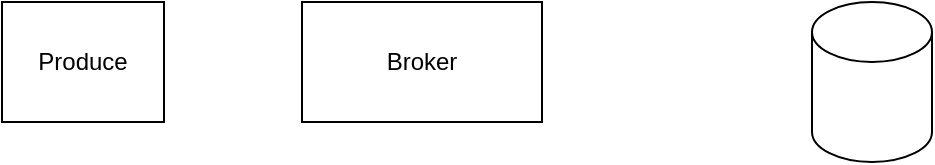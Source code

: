 <mxfile version="21.7.3" type="github">
  <diagram name="第 1 页" id="DwfznrJ5i_sDUHdfCodq">
    <mxGraphModel dx="794" dy="510" grid="0" gridSize="10" guides="1" tooltips="1" connect="1" arrows="1" fold="1" page="1" pageScale="1" pageWidth="850" pageHeight="1100" math="0" shadow="0">
      <root>
        <mxCell id="0" />
        <mxCell id="1" parent="0" />
        <mxCell id="ODLYF-Jf8RMYePjoSlRv-1" value="Produce" style="rounded=0;whiteSpace=wrap;html=1;" vertex="1" parent="1">
          <mxGeometry x="146" y="173" width="81" height="60" as="geometry" />
        </mxCell>
        <mxCell id="ODLYF-Jf8RMYePjoSlRv-2" value="Broker" style="rounded=0;whiteSpace=wrap;html=1;" vertex="1" parent="1">
          <mxGeometry x="296" y="173" width="120" height="60" as="geometry" />
        </mxCell>
        <mxCell id="ODLYF-Jf8RMYePjoSlRv-3" value="" style="shape=cylinder3;whiteSpace=wrap;html=1;boundedLbl=1;backgroundOutline=1;size=15;" vertex="1" parent="1">
          <mxGeometry x="551" y="173" width="60" height="80" as="geometry" />
        </mxCell>
      </root>
    </mxGraphModel>
  </diagram>
</mxfile>
